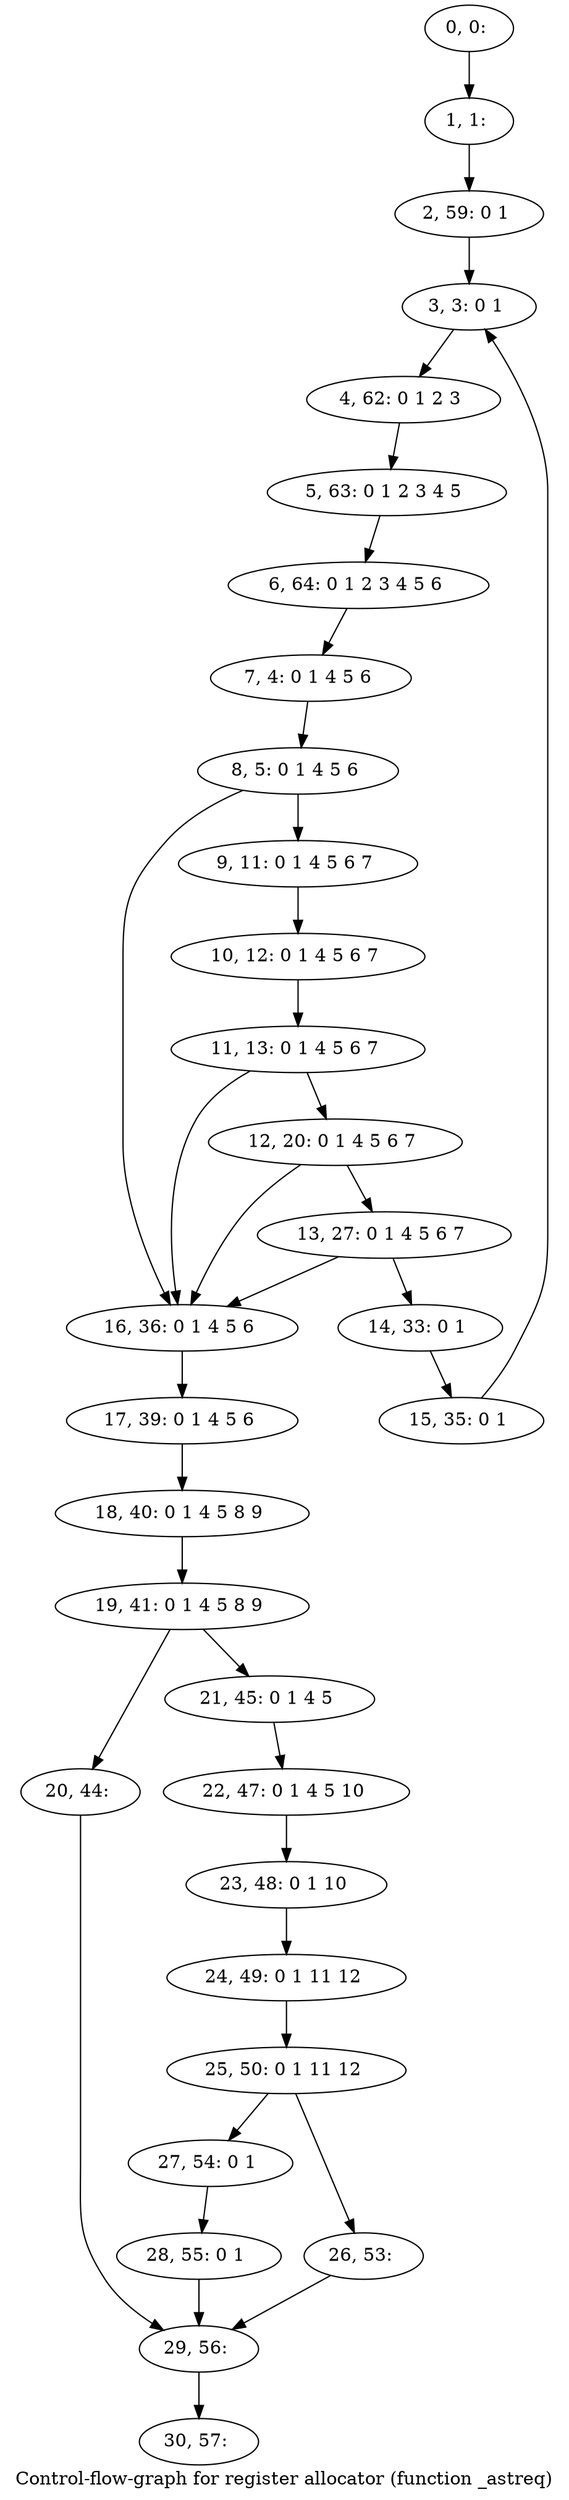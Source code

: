 digraph G {
graph [label="Control-flow-graph for register allocator (function _astreq)"]
0[label="0, 0: "];
1[label="1, 1: "];
2[label="2, 59: 0 1 "];
3[label="3, 3: 0 1 "];
4[label="4, 62: 0 1 2 3 "];
5[label="5, 63: 0 1 2 3 4 5 "];
6[label="6, 64: 0 1 2 3 4 5 6 "];
7[label="7, 4: 0 1 4 5 6 "];
8[label="8, 5: 0 1 4 5 6 "];
9[label="9, 11: 0 1 4 5 6 7 "];
10[label="10, 12: 0 1 4 5 6 7 "];
11[label="11, 13: 0 1 4 5 6 7 "];
12[label="12, 20: 0 1 4 5 6 7 "];
13[label="13, 27: 0 1 4 5 6 7 "];
14[label="14, 33: 0 1 "];
15[label="15, 35: 0 1 "];
16[label="16, 36: 0 1 4 5 6 "];
17[label="17, 39: 0 1 4 5 6 "];
18[label="18, 40: 0 1 4 5 8 9 "];
19[label="19, 41: 0 1 4 5 8 9 "];
20[label="20, 44: "];
21[label="21, 45: 0 1 4 5 "];
22[label="22, 47: 0 1 4 5 10 "];
23[label="23, 48: 0 1 10 "];
24[label="24, 49: 0 1 11 12 "];
25[label="25, 50: 0 1 11 12 "];
26[label="26, 53: "];
27[label="27, 54: 0 1 "];
28[label="28, 55: 0 1 "];
29[label="29, 56: "];
30[label="30, 57: "];
0->1 ;
1->2 ;
2->3 ;
3->4 ;
4->5 ;
5->6 ;
6->7 ;
7->8 ;
8->9 ;
8->16 ;
9->10 ;
10->11 ;
11->12 ;
11->16 ;
12->13 ;
12->16 ;
13->14 ;
13->16 ;
14->15 ;
15->3 ;
16->17 ;
17->18 ;
18->19 ;
19->20 ;
19->21 ;
20->29 ;
21->22 ;
22->23 ;
23->24 ;
24->25 ;
25->26 ;
25->27 ;
26->29 ;
27->28 ;
28->29 ;
29->30 ;
}
